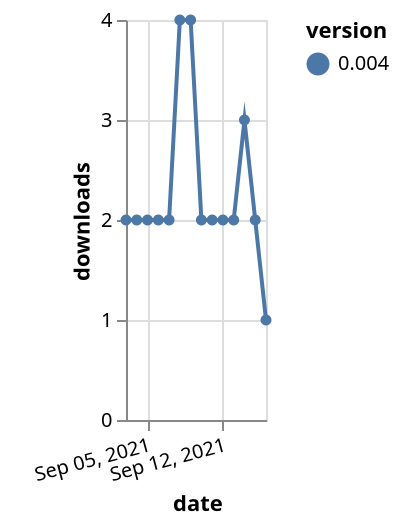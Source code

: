 {"$schema": "https://vega.github.io/schema/vega-lite/v5.json", "description": "A simple bar chart with embedded data.", "data": {"values": [{"date": "2021-09-03", "total": 2666, "delta": 2, "version": "0.004"}, {"date": "2021-09-04", "total": 2668, "delta": 2, "version": "0.004"}, {"date": "2021-09-05", "total": 2670, "delta": 2, "version": "0.004"}, {"date": "2021-09-06", "total": 2672, "delta": 2, "version": "0.004"}, {"date": "2021-09-07", "total": 2674, "delta": 2, "version": "0.004"}, {"date": "2021-09-08", "total": 2678, "delta": 4, "version": "0.004"}, {"date": "2021-09-09", "total": 2682, "delta": 4, "version": "0.004"}, {"date": "2021-09-10", "total": 2684, "delta": 2, "version": "0.004"}, {"date": "2021-09-11", "total": 2686, "delta": 2, "version": "0.004"}, {"date": "2021-09-12", "total": 2688, "delta": 2, "version": "0.004"}, {"date": "2021-09-13", "total": 2690, "delta": 2, "version": "0.004"}, {"date": "2021-09-14", "total": 2693, "delta": 3, "version": "0.004"}, {"date": "2021-09-15", "total": 2695, "delta": 2, "version": "0.004"}, {"date": "2021-09-16", "total": 2696, "delta": 1, "version": "0.004"}]}, "width": "container", "mark": {"type": "line", "point": {"filled": true}}, "encoding": {"x": {"field": "date", "type": "temporal", "timeUnit": "yearmonthdate", "title": "date", "axis": {"labelAngle": -15}}, "y": {"field": "delta", "type": "quantitative", "title": "downloads"}, "color": {"field": "version", "type": "nominal"}, "tooltip": {"field": "delta"}}}